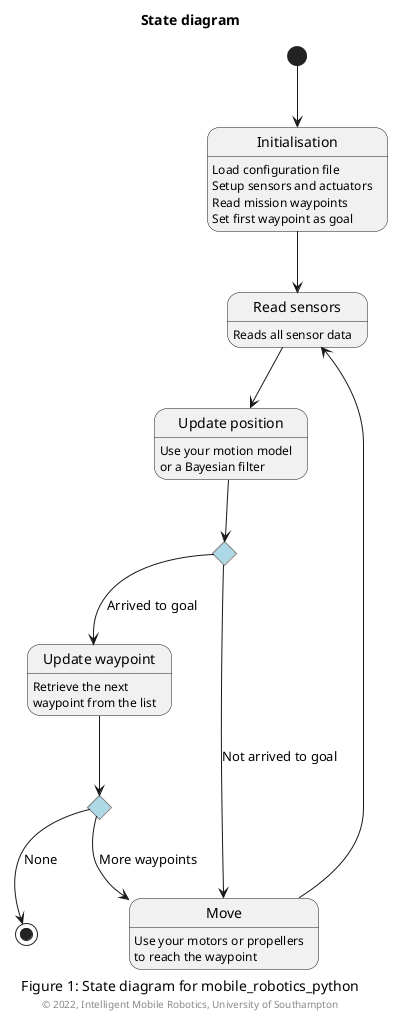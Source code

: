 @startuml state_diagram.png
top to bottom direction

<style>
  diamond {
    BackgroundColor #LightBlue
    LineColor #Gray
    LineThickness 1.0
  }
</style>

title State diagram
caption Figure 1: State diagram for mobile_robotics_python
footer © 2022, Intelligent Mobile Robotics, University of Southampton

state "Initialisation" as Init
state "Read sensors" as ReadSensors
state "Update position" as UpdatePosition
state c <<choice>>
state d <<choice>>
state "Update waypoint" as UpdateWaypoint

[*] --> Init
Init -d-> ReadSensors
ReadSensors -d-> UpdatePosition
UpdatePosition --> c
c -d-> Move : Not arrived to goal
c --> UpdateWaypoint : Arrived to goal
UpdateWaypoint --> d
d --> [*] : None
d --> Move : More waypoints
Move --> ReadSensors

Init : Load configuration file
Init : Setup sensors and actuators
Init : Read mission waypoints
Init : Set first waypoint as goal
ReadSensors : Reads all sensor data
UpdatePosition : Use your motion model
UpdatePosition : or a Bayesian filter
UpdateWaypoint : Retrieve the next
UpdateWaypoint : waypoint from the list
Move : Use your motors or propellers
Move : to reach the waypoint

@enduml
